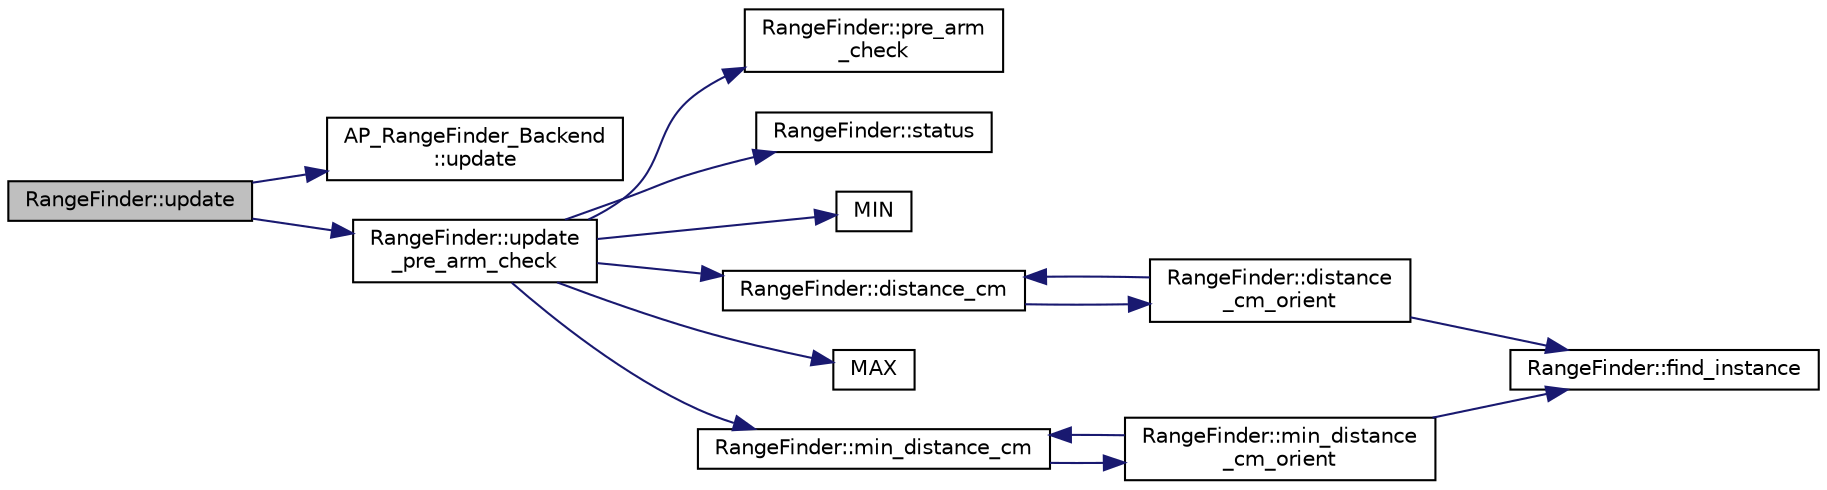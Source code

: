digraph "RangeFinder::update"
{
 // INTERACTIVE_SVG=YES
  edge [fontname="Helvetica",fontsize="10",labelfontname="Helvetica",labelfontsize="10"];
  node [fontname="Helvetica",fontsize="10",shape=record];
  rankdir="LR";
  Node1 [label="RangeFinder::update",height=0.2,width=0.4,color="black", fillcolor="grey75", style="filled", fontcolor="black"];
  Node1 -> Node2 [color="midnightblue",fontsize="10",style="solid",fontname="Helvetica"];
  Node2 [label="AP_RangeFinder_Backend\l::update",height=0.2,width=0.4,color="black", fillcolor="white", style="filled",URL="$classAP__RangeFinder__Backend.html#a48e0e33158f03ccc0147fbe8a7b5d970"];
  Node1 -> Node3 [color="midnightblue",fontsize="10",style="solid",fontname="Helvetica"];
  Node3 [label="RangeFinder::update\l_pre_arm_check",height=0.2,width=0.4,color="black", fillcolor="white", style="filled",URL="$classRangeFinder.html#a9a31752438c769ed90299e3a31d01ca0"];
  Node3 -> Node4 [color="midnightblue",fontsize="10",style="solid",fontname="Helvetica"];
  Node4 [label="RangeFinder::pre_arm\l_check",height=0.2,width=0.4,color="black", fillcolor="white", style="filled",URL="$classRangeFinder.html#adcd3c63e0d8d7760e364bfd7ee8cd047"];
  Node3 -> Node5 [color="midnightblue",fontsize="10",style="solid",fontname="Helvetica"];
  Node5 [label="RangeFinder::status",height=0.2,width=0.4,color="black", fillcolor="white", style="filled",URL="$classRangeFinder.html#a5452cf4387ba889dd206b12375d2e059"];
  Node3 -> Node6 [color="midnightblue",fontsize="10",style="solid",fontname="Helvetica"];
  Node6 [label="MIN",height=0.2,width=0.4,color="black", fillcolor="white", style="filled",URL="$AP__Math_8h.html#a6b187a3fa1e9f663e89175e7e8e213d6"];
  Node3 -> Node7 [color="midnightblue",fontsize="10",style="solid",fontname="Helvetica"];
  Node7 [label="RangeFinder::distance_cm",height=0.2,width=0.4,color="black", fillcolor="white", style="filled",URL="$classRangeFinder.html#a451a7507d534024c72faa2d1b734cb3c"];
  Node7 -> Node8 [color="midnightblue",fontsize="10",style="solid",fontname="Helvetica"];
  Node8 [label="RangeFinder::distance\l_cm_orient",height=0.2,width=0.4,color="black", fillcolor="white", style="filled",URL="$classRangeFinder.html#a68658534a280bdcefbcf50d40808c3c8"];
  Node8 -> Node9 [color="midnightblue",fontsize="10",style="solid",fontname="Helvetica"];
  Node9 [label="RangeFinder::find_instance",height=0.2,width=0.4,color="black", fillcolor="white", style="filled",URL="$classRangeFinder.html#a532b9699a5ac5270db1584fa7fab8a4c"];
  Node8 -> Node7 [color="midnightblue",fontsize="10",style="solid",fontname="Helvetica"];
  Node3 -> Node10 [color="midnightblue",fontsize="10",style="solid",fontname="Helvetica"];
  Node10 [label="MAX",height=0.2,width=0.4,color="black", fillcolor="white", style="filled",URL="$AP__Math_8h.html#a5c0b5c82749ac54970b2699d3c10ee9b"];
  Node3 -> Node11 [color="midnightblue",fontsize="10",style="solid",fontname="Helvetica"];
  Node11 [label="RangeFinder::min_distance_cm",height=0.2,width=0.4,color="black", fillcolor="white", style="filled",URL="$classRangeFinder.html#a664f5f5658d47f19171b989954ce5841"];
  Node11 -> Node12 [color="midnightblue",fontsize="10",style="solid",fontname="Helvetica"];
  Node12 [label="RangeFinder::min_distance\l_cm_orient",height=0.2,width=0.4,color="black", fillcolor="white", style="filled",URL="$classRangeFinder.html#a540c5936ac4dccdc0aaacdcca27c1113"];
  Node12 -> Node9 [color="midnightblue",fontsize="10",style="solid",fontname="Helvetica"];
  Node12 -> Node11 [color="midnightblue",fontsize="10",style="solid",fontname="Helvetica"];
}
